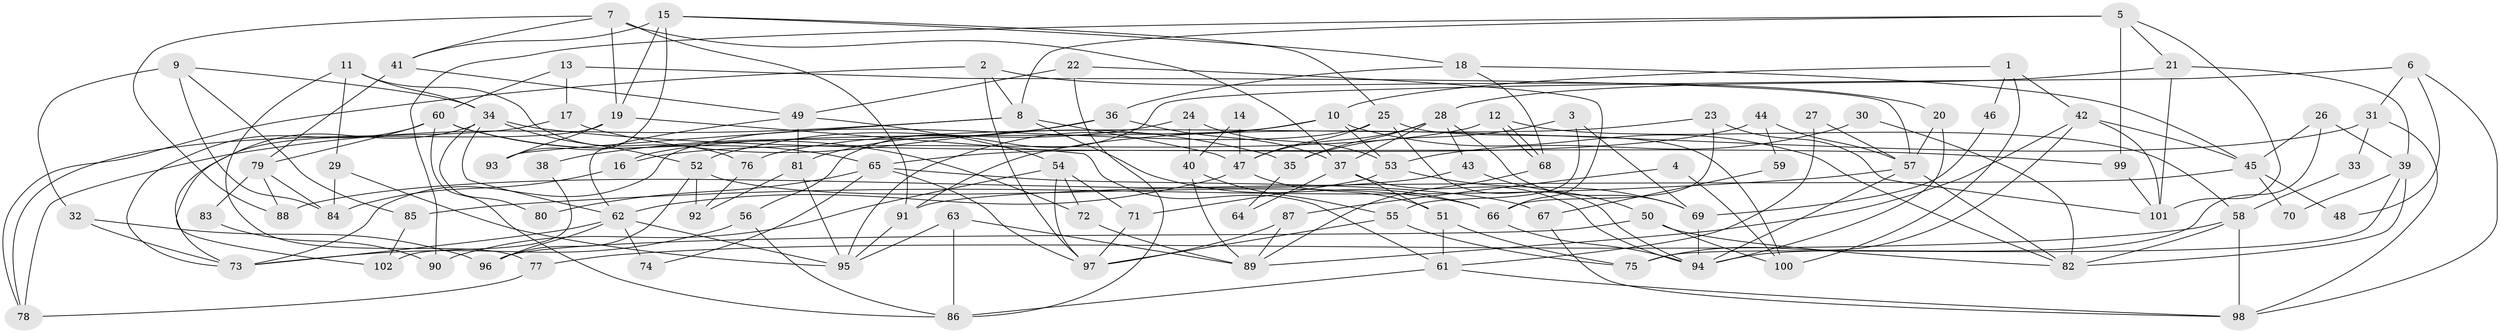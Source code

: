 // Generated by graph-tools (version 1.1) at 2025/49/03/09/25 04:49:12]
// undirected, 102 vertices, 204 edges
graph export_dot {
graph [start="1"]
  node [color=gray90,style=filled];
  1;
  2;
  3;
  4;
  5;
  6;
  7;
  8;
  9;
  10;
  11;
  12;
  13;
  14;
  15;
  16;
  17;
  18;
  19;
  20;
  21;
  22;
  23;
  24;
  25;
  26;
  27;
  28;
  29;
  30;
  31;
  32;
  33;
  34;
  35;
  36;
  37;
  38;
  39;
  40;
  41;
  42;
  43;
  44;
  45;
  46;
  47;
  48;
  49;
  50;
  51;
  52;
  53;
  54;
  55;
  56;
  57;
  58;
  59;
  60;
  61;
  62;
  63;
  64;
  65;
  66;
  67;
  68;
  69;
  70;
  71;
  72;
  73;
  74;
  75;
  76;
  77;
  78;
  79;
  80;
  81;
  82;
  83;
  84;
  85;
  86;
  87;
  88;
  89;
  90;
  91;
  92;
  93;
  94;
  95;
  96;
  97;
  98;
  99;
  100;
  101;
  102;
  1 -- 10;
  1 -- 100;
  1 -- 42;
  1 -- 46;
  2 -- 8;
  2 -- 20;
  2 -- 78;
  2 -- 97;
  3 -- 69;
  3 -- 55;
  3 -- 35;
  4 -- 87;
  4 -- 100;
  5 -- 21;
  5 -- 8;
  5 -- 90;
  5 -- 99;
  5 -- 101;
  6 -- 56;
  6 -- 31;
  6 -- 48;
  6 -- 98;
  7 -- 37;
  7 -- 41;
  7 -- 19;
  7 -- 88;
  7 -- 91;
  8 -- 93;
  8 -- 47;
  8 -- 66;
  8 -- 78;
  9 -- 34;
  9 -- 84;
  9 -- 32;
  9 -- 85;
  10 -- 95;
  10 -- 82;
  10 -- 16;
  10 -- 53;
  11 -- 34;
  11 -- 29;
  11 -- 76;
  11 -- 77;
  12 -- 68;
  12 -- 68;
  12 -- 58;
  12 -- 16;
  13 -- 60;
  13 -- 57;
  13 -- 17;
  14 -- 40;
  14 -- 47;
  15 -- 25;
  15 -- 18;
  15 -- 19;
  15 -- 41;
  15 -- 93;
  16 -- 84;
  17 -- 78;
  17 -- 35;
  18 -- 36;
  18 -- 68;
  18 -- 45;
  19 -- 61;
  19 -- 73;
  19 -- 93;
  20 -- 94;
  20 -- 57;
  21 -- 39;
  21 -- 101;
  21 -- 28;
  22 -- 86;
  22 -- 49;
  22 -- 66;
  23 -- 101;
  23 -- 66;
  23 -- 76;
  24 -- 52;
  24 -- 40;
  24 -- 53;
  25 -- 73;
  25 -- 94;
  25 -- 47;
  25 -- 100;
  26 -- 45;
  26 -- 94;
  26 -- 39;
  27 -- 57;
  27 -- 61;
  28 -- 35;
  28 -- 37;
  28 -- 43;
  28 -- 47;
  28 -- 69;
  29 -- 84;
  29 -- 95;
  30 -- 53;
  30 -- 82;
  31 -- 91;
  31 -- 98;
  31 -- 33;
  32 -- 73;
  32 -- 96;
  33 -- 58;
  34 -- 99;
  34 -- 52;
  34 -- 62;
  34 -- 80;
  34 -- 102;
  35 -- 64;
  36 -- 37;
  36 -- 81;
  36 -- 38;
  37 -- 94;
  37 -- 51;
  37 -- 64;
  38 -- 102;
  39 -- 75;
  39 -- 70;
  39 -- 82;
  40 -- 55;
  40 -- 89;
  41 -- 79;
  41 -- 49;
  42 -- 45;
  42 -- 75;
  42 -- 89;
  42 -- 101;
  43 -- 50;
  43 -- 88;
  44 -- 65;
  44 -- 57;
  44 -- 59;
  45 -- 91;
  45 -- 48;
  45 -- 70;
  46 -- 69;
  47 -- 51;
  47 -- 62;
  49 -- 62;
  49 -- 54;
  49 -- 81;
  50 -- 96;
  50 -- 82;
  50 -- 100;
  51 -- 61;
  51 -- 75;
  52 -- 66;
  52 -- 96;
  52 -- 92;
  53 -- 69;
  53 -- 71;
  54 -- 97;
  54 -- 71;
  54 -- 72;
  54 -- 90;
  55 -- 97;
  55 -- 75;
  56 -- 86;
  56 -- 73;
  57 -- 82;
  57 -- 94;
  57 -- 85;
  58 -- 77;
  58 -- 98;
  58 -- 82;
  59 -- 67;
  60 -- 72;
  60 -- 73;
  60 -- 65;
  60 -- 79;
  60 -- 86;
  61 -- 86;
  61 -- 98;
  62 -- 73;
  62 -- 74;
  62 -- 95;
  62 -- 96;
  63 -- 86;
  63 -- 95;
  63 -- 89;
  65 -- 97;
  65 -- 67;
  65 -- 74;
  65 -- 80;
  66 -- 94;
  67 -- 98;
  68 -- 89;
  69 -- 94;
  71 -- 97;
  72 -- 89;
  76 -- 92;
  77 -- 78;
  79 -- 88;
  79 -- 83;
  79 -- 84;
  81 -- 92;
  81 -- 95;
  83 -- 90;
  85 -- 102;
  87 -- 89;
  87 -- 97;
  91 -- 95;
  99 -- 101;
}
